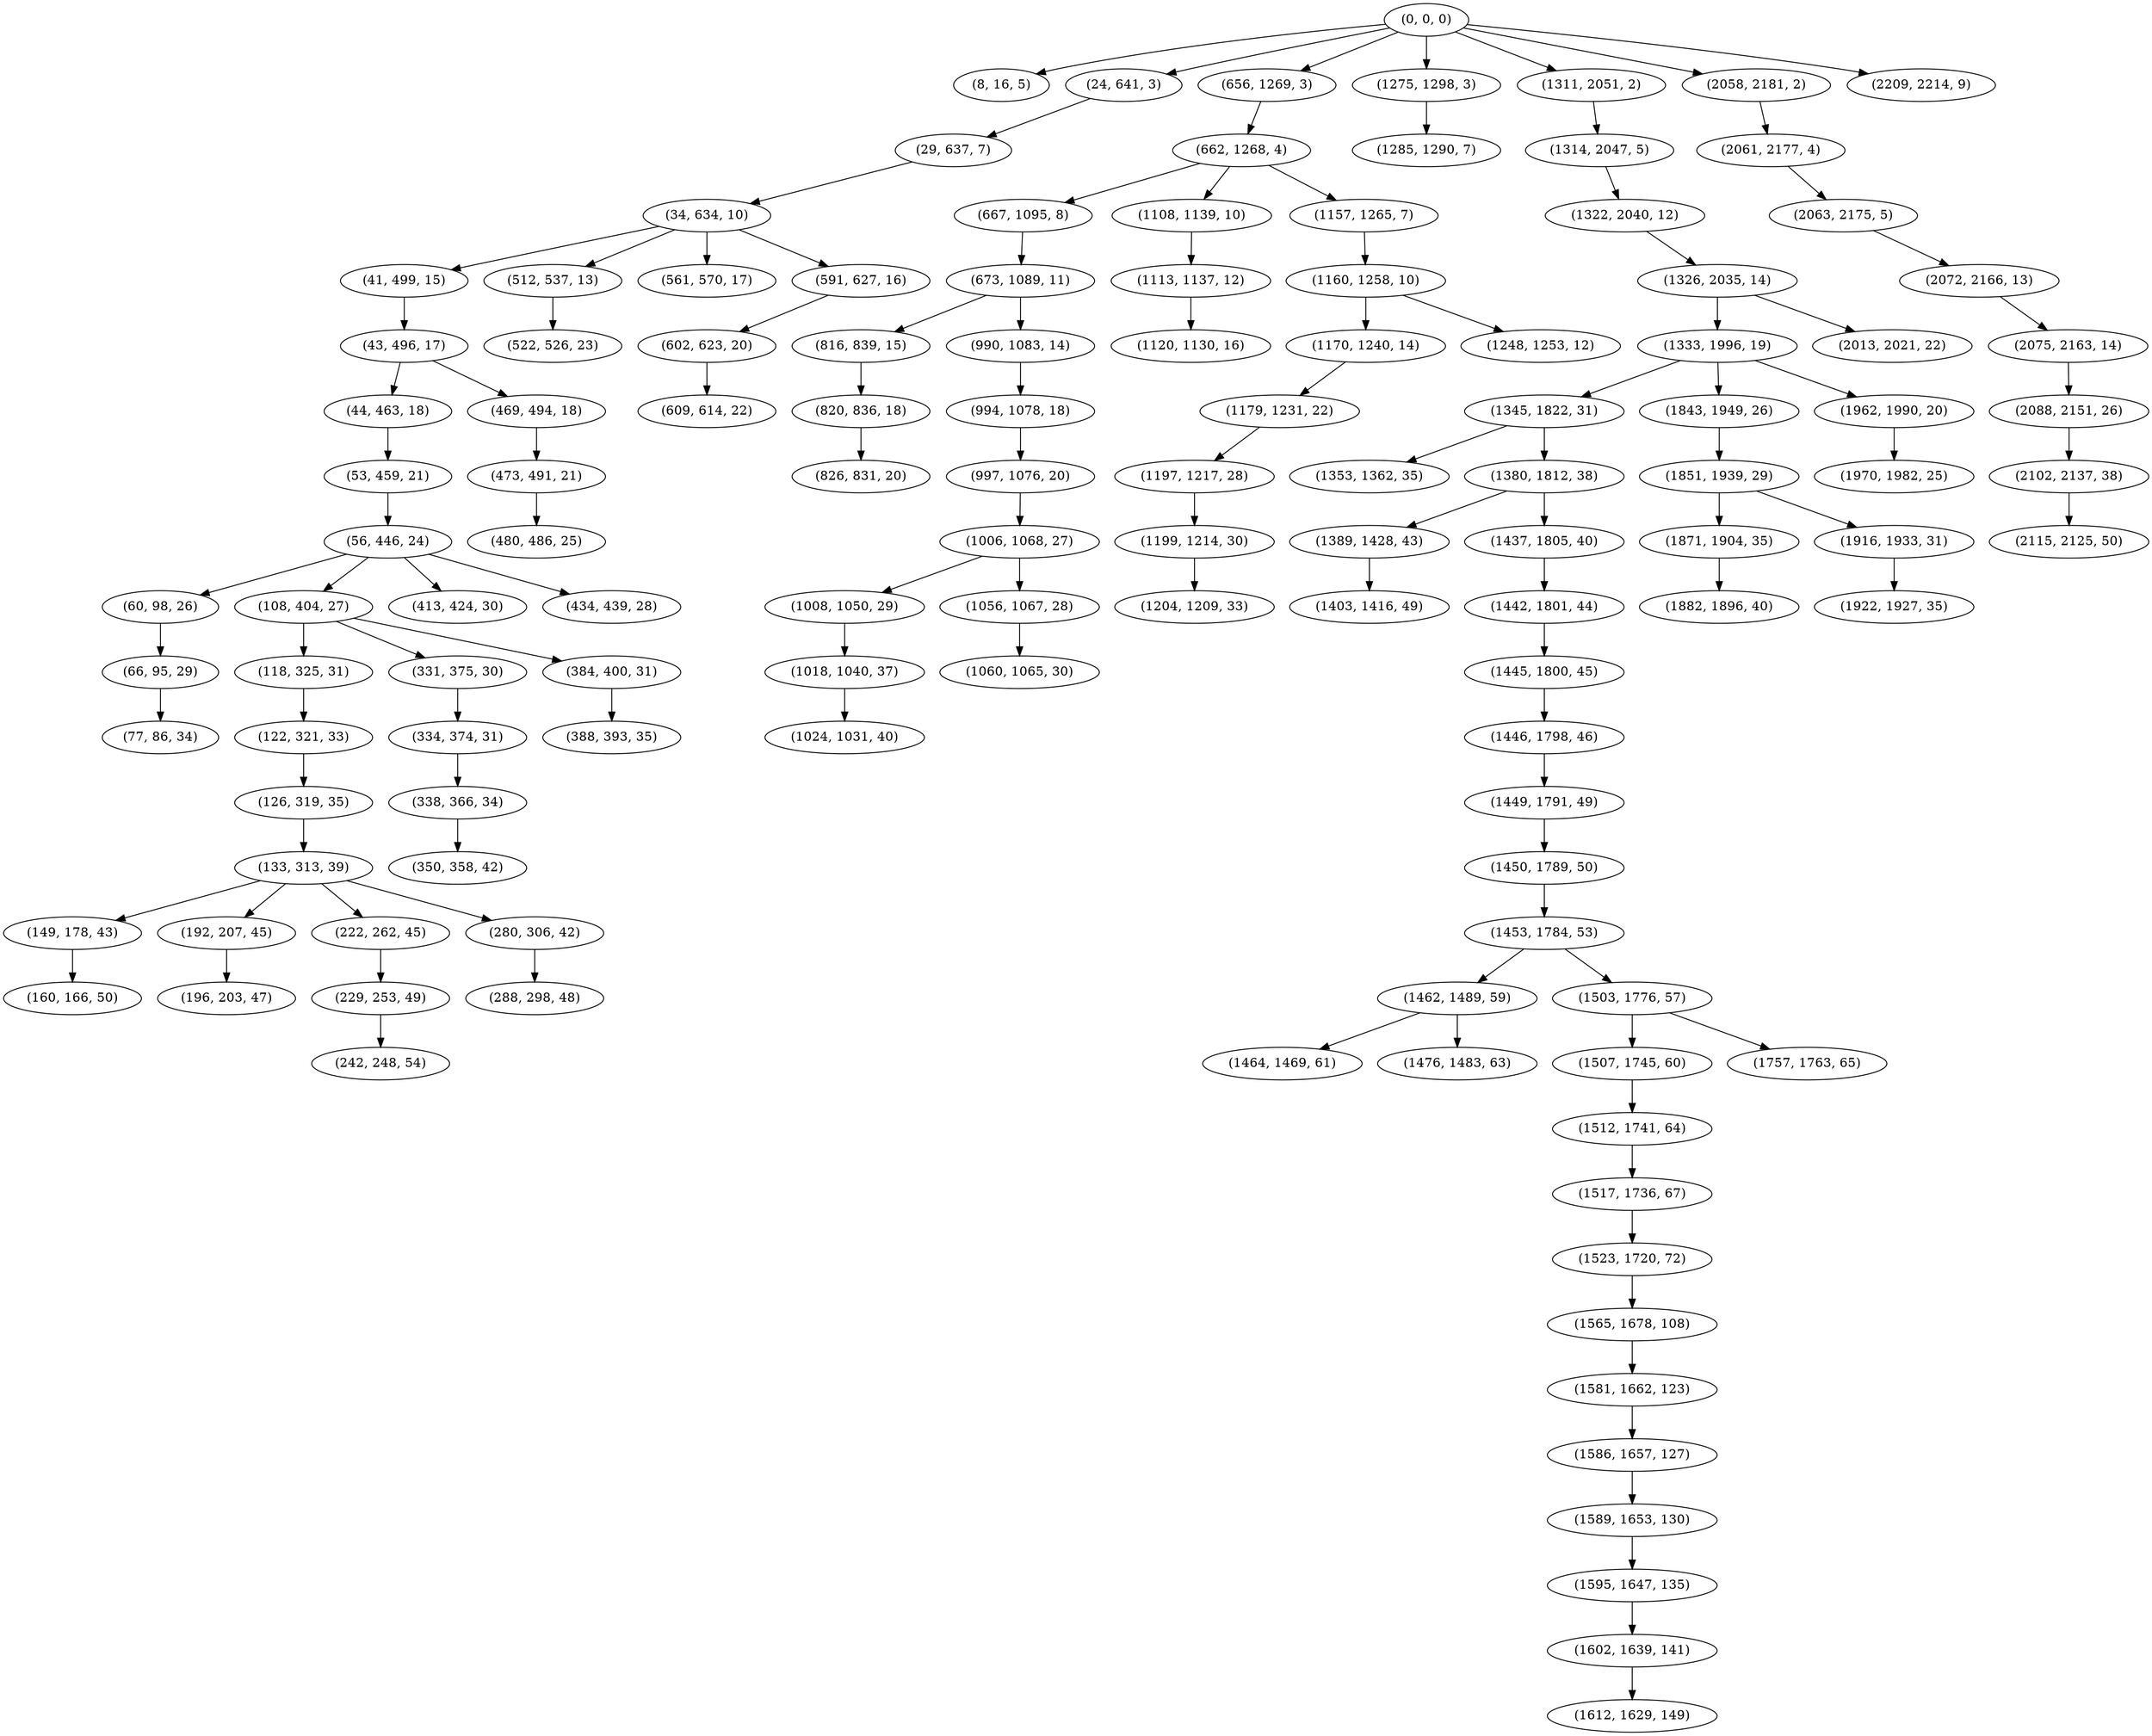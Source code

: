 digraph tree {
    "(0, 0, 0)";
    "(8, 16, 5)";
    "(24, 641, 3)";
    "(29, 637, 7)";
    "(34, 634, 10)";
    "(41, 499, 15)";
    "(43, 496, 17)";
    "(44, 463, 18)";
    "(53, 459, 21)";
    "(56, 446, 24)";
    "(60, 98, 26)";
    "(66, 95, 29)";
    "(77, 86, 34)";
    "(108, 404, 27)";
    "(118, 325, 31)";
    "(122, 321, 33)";
    "(126, 319, 35)";
    "(133, 313, 39)";
    "(149, 178, 43)";
    "(160, 166, 50)";
    "(192, 207, 45)";
    "(196, 203, 47)";
    "(222, 262, 45)";
    "(229, 253, 49)";
    "(242, 248, 54)";
    "(280, 306, 42)";
    "(288, 298, 48)";
    "(331, 375, 30)";
    "(334, 374, 31)";
    "(338, 366, 34)";
    "(350, 358, 42)";
    "(384, 400, 31)";
    "(388, 393, 35)";
    "(413, 424, 30)";
    "(434, 439, 28)";
    "(469, 494, 18)";
    "(473, 491, 21)";
    "(480, 486, 25)";
    "(512, 537, 13)";
    "(522, 526, 23)";
    "(561, 570, 17)";
    "(591, 627, 16)";
    "(602, 623, 20)";
    "(609, 614, 22)";
    "(656, 1269, 3)";
    "(662, 1268, 4)";
    "(667, 1095, 8)";
    "(673, 1089, 11)";
    "(816, 839, 15)";
    "(820, 836, 18)";
    "(826, 831, 20)";
    "(990, 1083, 14)";
    "(994, 1078, 18)";
    "(997, 1076, 20)";
    "(1006, 1068, 27)";
    "(1008, 1050, 29)";
    "(1018, 1040, 37)";
    "(1024, 1031, 40)";
    "(1056, 1067, 28)";
    "(1060, 1065, 30)";
    "(1108, 1139, 10)";
    "(1113, 1137, 12)";
    "(1120, 1130, 16)";
    "(1157, 1265, 7)";
    "(1160, 1258, 10)";
    "(1170, 1240, 14)";
    "(1179, 1231, 22)";
    "(1197, 1217, 28)";
    "(1199, 1214, 30)";
    "(1204, 1209, 33)";
    "(1248, 1253, 12)";
    "(1275, 1298, 3)";
    "(1285, 1290, 7)";
    "(1311, 2051, 2)";
    "(1314, 2047, 5)";
    "(1322, 2040, 12)";
    "(1326, 2035, 14)";
    "(1333, 1996, 19)";
    "(1345, 1822, 31)";
    "(1353, 1362, 35)";
    "(1380, 1812, 38)";
    "(1389, 1428, 43)";
    "(1403, 1416, 49)";
    "(1437, 1805, 40)";
    "(1442, 1801, 44)";
    "(1445, 1800, 45)";
    "(1446, 1798, 46)";
    "(1449, 1791, 49)";
    "(1450, 1789, 50)";
    "(1453, 1784, 53)";
    "(1462, 1489, 59)";
    "(1464, 1469, 61)";
    "(1476, 1483, 63)";
    "(1503, 1776, 57)";
    "(1507, 1745, 60)";
    "(1512, 1741, 64)";
    "(1517, 1736, 67)";
    "(1523, 1720, 72)";
    "(1565, 1678, 108)";
    "(1581, 1662, 123)";
    "(1586, 1657, 127)";
    "(1589, 1653, 130)";
    "(1595, 1647, 135)";
    "(1602, 1639, 141)";
    "(1612, 1629, 149)";
    "(1757, 1763, 65)";
    "(1843, 1949, 26)";
    "(1851, 1939, 29)";
    "(1871, 1904, 35)";
    "(1882, 1896, 40)";
    "(1916, 1933, 31)";
    "(1922, 1927, 35)";
    "(1962, 1990, 20)";
    "(1970, 1982, 25)";
    "(2013, 2021, 22)";
    "(2058, 2181, 2)";
    "(2061, 2177, 4)";
    "(2063, 2175, 5)";
    "(2072, 2166, 13)";
    "(2075, 2163, 14)";
    "(2088, 2151, 26)";
    "(2102, 2137, 38)";
    "(2115, 2125, 50)";
    "(2209, 2214, 9)";
    "(0, 0, 0)" -> "(8, 16, 5)";
    "(0, 0, 0)" -> "(24, 641, 3)";
    "(0, 0, 0)" -> "(656, 1269, 3)";
    "(0, 0, 0)" -> "(1275, 1298, 3)";
    "(0, 0, 0)" -> "(1311, 2051, 2)";
    "(0, 0, 0)" -> "(2058, 2181, 2)";
    "(0, 0, 0)" -> "(2209, 2214, 9)";
    "(24, 641, 3)" -> "(29, 637, 7)";
    "(29, 637, 7)" -> "(34, 634, 10)";
    "(34, 634, 10)" -> "(41, 499, 15)";
    "(34, 634, 10)" -> "(512, 537, 13)";
    "(34, 634, 10)" -> "(561, 570, 17)";
    "(34, 634, 10)" -> "(591, 627, 16)";
    "(41, 499, 15)" -> "(43, 496, 17)";
    "(43, 496, 17)" -> "(44, 463, 18)";
    "(43, 496, 17)" -> "(469, 494, 18)";
    "(44, 463, 18)" -> "(53, 459, 21)";
    "(53, 459, 21)" -> "(56, 446, 24)";
    "(56, 446, 24)" -> "(60, 98, 26)";
    "(56, 446, 24)" -> "(108, 404, 27)";
    "(56, 446, 24)" -> "(413, 424, 30)";
    "(56, 446, 24)" -> "(434, 439, 28)";
    "(60, 98, 26)" -> "(66, 95, 29)";
    "(66, 95, 29)" -> "(77, 86, 34)";
    "(108, 404, 27)" -> "(118, 325, 31)";
    "(108, 404, 27)" -> "(331, 375, 30)";
    "(108, 404, 27)" -> "(384, 400, 31)";
    "(118, 325, 31)" -> "(122, 321, 33)";
    "(122, 321, 33)" -> "(126, 319, 35)";
    "(126, 319, 35)" -> "(133, 313, 39)";
    "(133, 313, 39)" -> "(149, 178, 43)";
    "(133, 313, 39)" -> "(192, 207, 45)";
    "(133, 313, 39)" -> "(222, 262, 45)";
    "(133, 313, 39)" -> "(280, 306, 42)";
    "(149, 178, 43)" -> "(160, 166, 50)";
    "(192, 207, 45)" -> "(196, 203, 47)";
    "(222, 262, 45)" -> "(229, 253, 49)";
    "(229, 253, 49)" -> "(242, 248, 54)";
    "(280, 306, 42)" -> "(288, 298, 48)";
    "(331, 375, 30)" -> "(334, 374, 31)";
    "(334, 374, 31)" -> "(338, 366, 34)";
    "(338, 366, 34)" -> "(350, 358, 42)";
    "(384, 400, 31)" -> "(388, 393, 35)";
    "(469, 494, 18)" -> "(473, 491, 21)";
    "(473, 491, 21)" -> "(480, 486, 25)";
    "(512, 537, 13)" -> "(522, 526, 23)";
    "(591, 627, 16)" -> "(602, 623, 20)";
    "(602, 623, 20)" -> "(609, 614, 22)";
    "(656, 1269, 3)" -> "(662, 1268, 4)";
    "(662, 1268, 4)" -> "(667, 1095, 8)";
    "(662, 1268, 4)" -> "(1108, 1139, 10)";
    "(662, 1268, 4)" -> "(1157, 1265, 7)";
    "(667, 1095, 8)" -> "(673, 1089, 11)";
    "(673, 1089, 11)" -> "(816, 839, 15)";
    "(673, 1089, 11)" -> "(990, 1083, 14)";
    "(816, 839, 15)" -> "(820, 836, 18)";
    "(820, 836, 18)" -> "(826, 831, 20)";
    "(990, 1083, 14)" -> "(994, 1078, 18)";
    "(994, 1078, 18)" -> "(997, 1076, 20)";
    "(997, 1076, 20)" -> "(1006, 1068, 27)";
    "(1006, 1068, 27)" -> "(1008, 1050, 29)";
    "(1006, 1068, 27)" -> "(1056, 1067, 28)";
    "(1008, 1050, 29)" -> "(1018, 1040, 37)";
    "(1018, 1040, 37)" -> "(1024, 1031, 40)";
    "(1056, 1067, 28)" -> "(1060, 1065, 30)";
    "(1108, 1139, 10)" -> "(1113, 1137, 12)";
    "(1113, 1137, 12)" -> "(1120, 1130, 16)";
    "(1157, 1265, 7)" -> "(1160, 1258, 10)";
    "(1160, 1258, 10)" -> "(1170, 1240, 14)";
    "(1160, 1258, 10)" -> "(1248, 1253, 12)";
    "(1170, 1240, 14)" -> "(1179, 1231, 22)";
    "(1179, 1231, 22)" -> "(1197, 1217, 28)";
    "(1197, 1217, 28)" -> "(1199, 1214, 30)";
    "(1199, 1214, 30)" -> "(1204, 1209, 33)";
    "(1275, 1298, 3)" -> "(1285, 1290, 7)";
    "(1311, 2051, 2)" -> "(1314, 2047, 5)";
    "(1314, 2047, 5)" -> "(1322, 2040, 12)";
    "(1322, 2040, 12)" -> "(1326, 2035, 14)";
    "(1326, 2035, 14)" -> "(1333, 1996, 19)";
    "(1326, 2035, 14)" -> "(2013, 2021, 22)";
    "(1333, 1996, 19)" -> "(1345, 1822, 31)";
    "(1333, 1996, 19)" -> "(1843, 1949, 26)";
    "(1333, 1996, 19)" -> "(1962, 1990, 20)";
    "(1345, 1822, 31)" -> "(1353, 1362, 35)";
    "(1345, 1822, 31)" -> "(1380, 1812, 38)";
    "(1380, 1812, 38)" -> "(1389, 1428, 43)";
    "(1380, 1812, 38)" -> "(1437, 1805, 40)";
    "(1389, 1428, 43)" -> "(1403, 1416, 49)";
    "(1437, 1805, 40)" -> "(1442, 1801, 44)";
    "(1442, 1801, 44)" -> "(1445, 1800, 45)";
    "(1445, 1800, 45)" -> "(1446, 1798, 46)";
    "(1446, 1798, 46)" -> "(1449, 1791, 49)";
    "(1449, 1791, 49)" -> "(1450, 1789, 50)";
    "(1450, 1789, 50)" -> "(1453, 1784, 53)";
    "(1453, 1784, 53)" -> "(1462, 1489, 59)";
    "(1453, 1784, 53)" -> "(1503, 1776, 57)";
    "(1462, 1489, 59)" -> "(1464, 1469, 61)";
    "(1462, 1489, 59)" -> "(1476, 1483, 63)";
    "(1503, 1776, 57)" -> "(1507, 1745, 60)";
    "(1503, 1776, 57)" -> "(1757, 1763, 65)";
    "(1507, 1745, 60)" -> "(1512, 1741, 64)";
    "(1512, 1741, 64)" -> "(1517, 1736, 67)";
    "(1517, 1736, 67)" -> "(1523, 1720, 72)";
    "(1523, 1720, 72)" -> "(1565, 1678, 108)";
    "(1565, 1678, 108)" -> "(1581, 1662, 123)";
    "(1581, 1662, 123)" -> "(1586, 1657, 127)";
    "(1586, 1657, 127)" -> "(1589, 1653, 130)";
    "(1589, 1653, 130)" -> "(1595, 1647, 135)";
    "(1595, 1647, 135)" -> "(1602, 1639, 141)";
    "(1602, 1639, 141)" -> "(1612, 1629, 149)";
    "(1843, 1949, 26)" -> "(1851, 1939, 29)";
    "(1851, 1939, 29)" -> "(1871, 1904, 35)";
    "(1851, 1939, 29)" -> "(1916, 1933, 31)";
    "(1871, 1904, 35)" -> "(1882, 1896, 40)";
    "(1916, 1933, 31)" -> "(1922, 1927, 35)";
    "(1962, 1990, 20)" -> "(1970, 1982, 25)";
    "(2058, 2181, 2)" -> "(2061, 2177, 4)";
    "(2061, 2177, 4)" -> "(2063, 2175, 5)";
    "(2063, 2175, 5)" -> "(2072, 2166, 13)";
    "(2072, 2166, 13)" -> "(2075, 2163, 14)";
    "(2075, 2163, 14)" -> "(2088, 2151, 26)";
    "(2088, 2151, 26)" -> "(2102, 2137, 38)";
    "(2102, 2137, 38)" -> "(2115, 2125, 50)";
}
